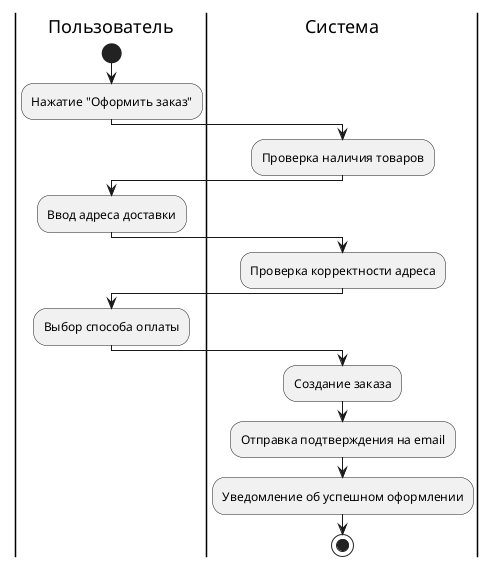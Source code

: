 @startuml
|Пользователь|
start
:Нажатие "Оформить заказ";

|Система|
:Проверка наличия товаров;

|Пользователь|
:Ввод адреса доставки;

|Система|
:Проверка корректности адреса;

|Пользователь|
:Выбор способа оплаты;

|Система|
:Создание заказа;
:Отправка подтверждения на email;

|Система|
:Уведомление об успешном оформлении;

stop
@enduml
